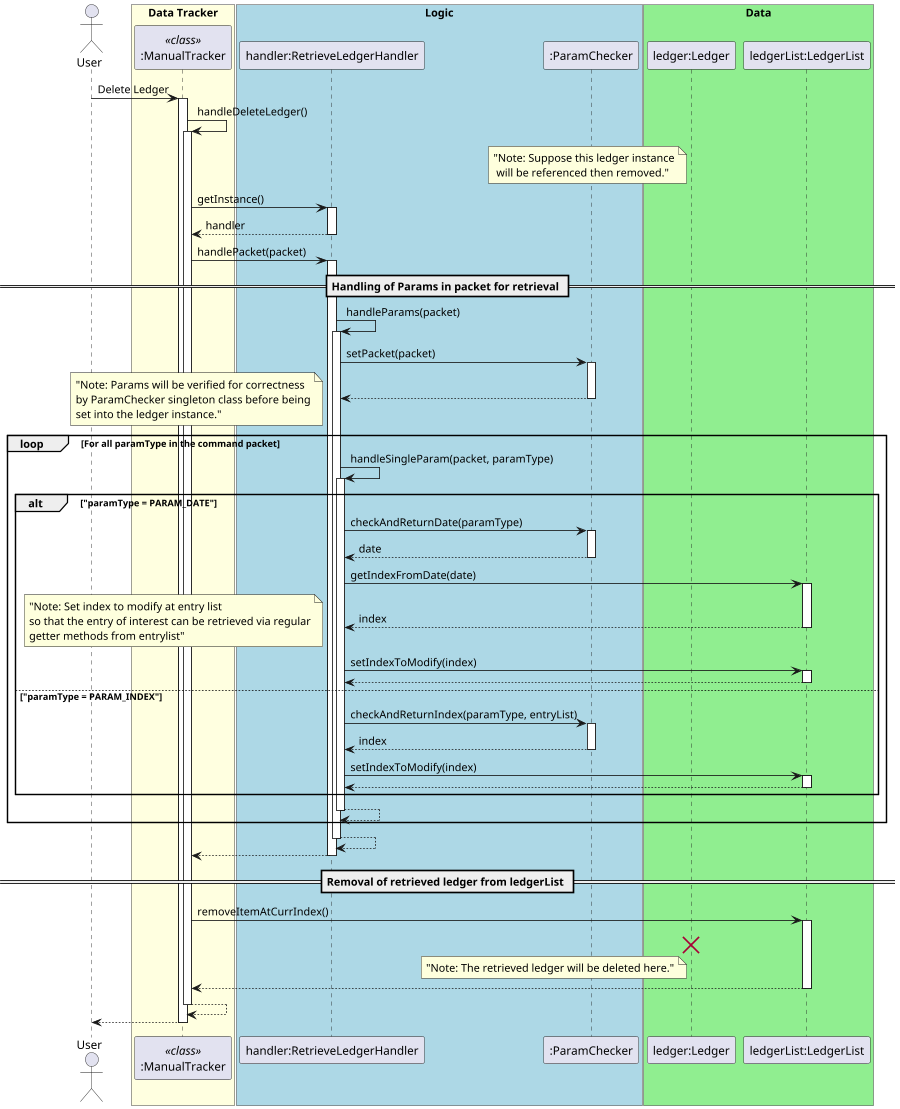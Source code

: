 @startuml
autoactivate on

actor User

scale 900 width
skinparam shadowing false
skinparam sequence {
    ActorBorderColor white
    
    ActorBackgroundColor white
    ActorFontColor white
    ActorFontSize 17
    ActorFontName ""
}

box "Data Tracker" #LightYellow
participant ":ManualTracker" as manualTracker <<class>>
endBox

box "Logic" #LightBlue
participant "handler:RetrieveLedgerHandler"
participant ":ParamChecker"
endBox

box "Data" #LightGreen
participant "ledger:Ledger"
participant "ledgerList:LedgerList"
endBox

User-> manualTracker: Delete Ledger

manualTracker ->manualTracker: handleDeleteLedger()
   note left "ledger:Ledger" : "Note: Suppose this ledger instance\n will be referenced then removed."
   manualTracker-> "handler:RetrieveLedgerHandler" : getInstance()
   return handler

   manualTracker-> "handler:RetrieveLedgerHandler" : handlePacket(packet)
        == Handling of Params in packet for retrieval ==
        "handler:RetrieveLedgerHandler" -> "handler:RetrieveLedgerHandler" : handleParams(packet)
            "handler:RetrieveLedgerHandler" -> ":ParamChecker" : setPacket(packet)
            return
            loop For all paramType in the command packet
                note left: "Note: Params will be verified for correctness\nby ParamChecker singleton class before being\nset into the ledger instance."
                "handler:RetrieveLedgerHandler" -> "handler:RetrieveLedgerHandler" : handleSingleParam(packet, paramType)
                    alt "paramType = PARAM_DATE"
                        "handler:RetrieveLedgerHandler" ->":ParamChecker": checkAndReturnDate(paramType)
                        return date
                        "handler:RetrieveLedgerHandler" -> "ledgerList:LedgerList" : getIndexFromDate(date)
                        return index
                        note left: "Note: Set index to modify at entry list\nso that the entry of interest can be retrieved via regular\ngetter methods from entrylist"
                        "handler:RetrieveLedgerHandler" -> "ledgerList:LedgerList" : setIndexToModify(index)
                        return
                    else "paramType = PARAM_INDEX"
                        "handler:RetrieveLedgerHandler" ->":ParamChecker": checkAndReturnIndex(paramType, entryList)
                        return index
                        "handler:RetrieveLedgerHandler" -> "ledgerList:LedgerList" : setIndexToModify(index)
                        return
                    end
                return
            end
        return
   return
   == Removal of retrieved ledger from ledgerList ==
   manualTracker-> "ledgerList:LedgerList" : removeItemAtCurrIndex()
   note left "ledger:Ledger": "Note: The retrieved ledger will be deleted here."
   destroy "ledger:Ledger"
   return
return 
return


@enduml